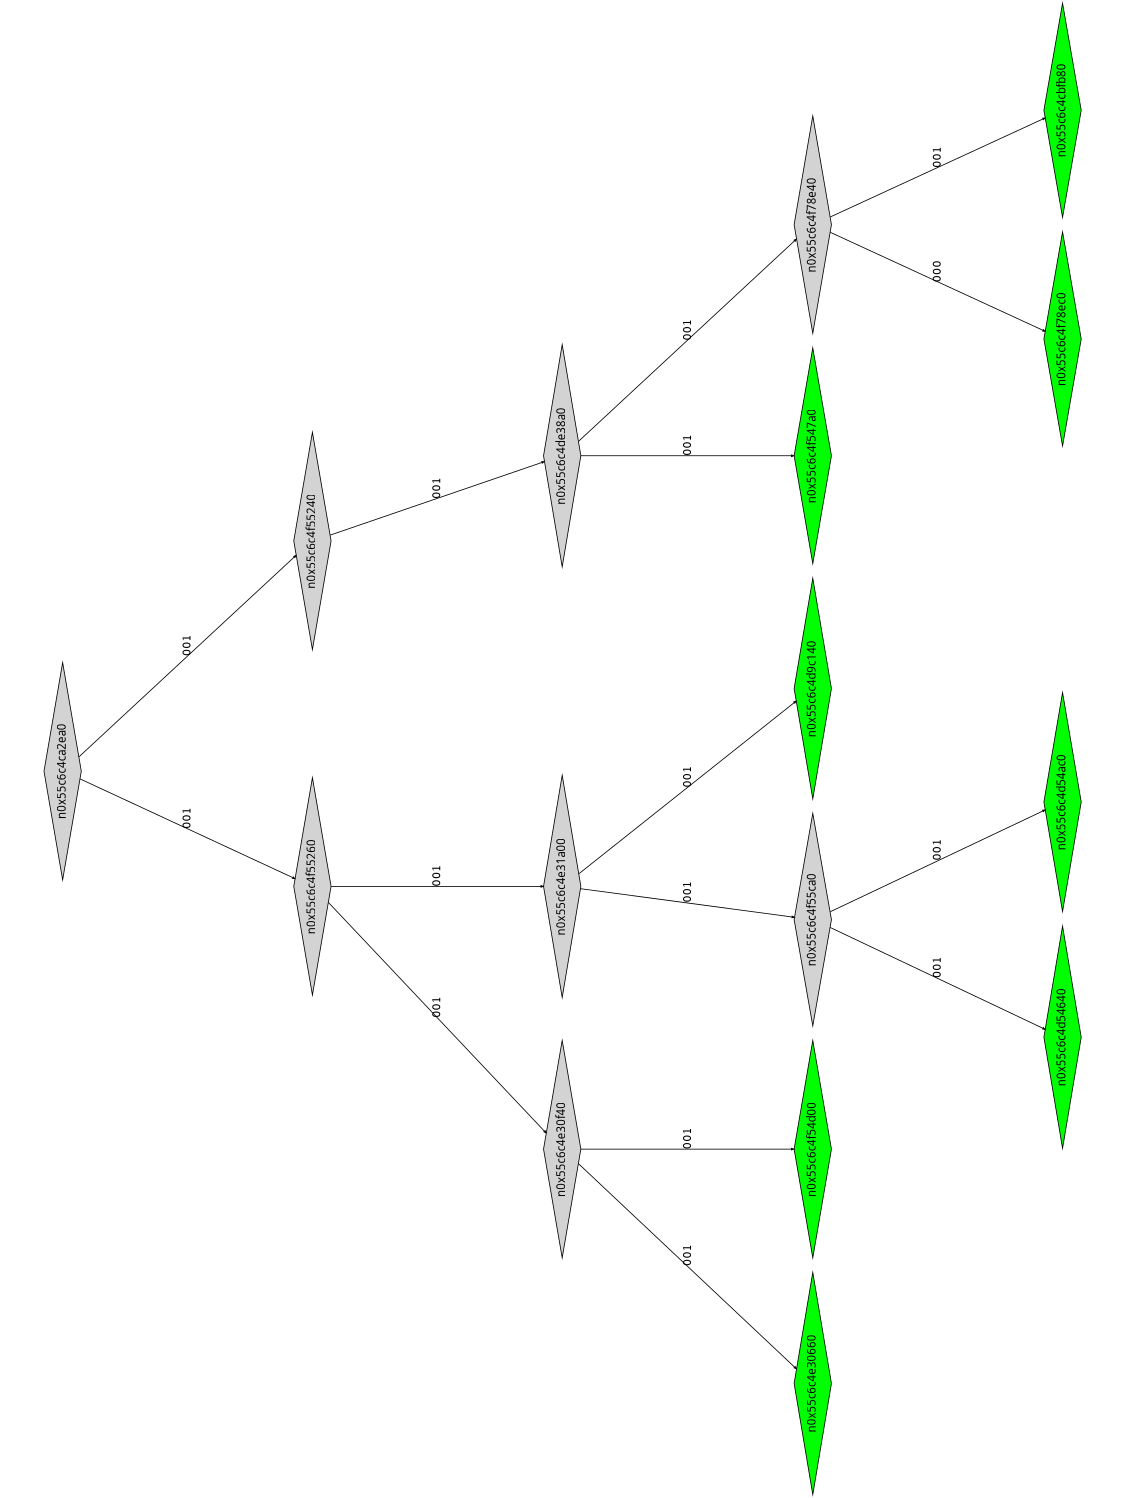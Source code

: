 digraph G {
	size="10,7.5";
	ratio=fill;
	rotate=90;
	center = "true";
	node [style="filled",width=.1,height=.1,fontname="Terminus"]
	edge [arrowsize=.3]
	n0x55c6c4ca2ea0 [shape=diamond];
	n0x55c6c4ca2ea0 -> n0x55c6c4f55260 [label=001];
	n0x55c6c4ca2ea0 -> n0x55c6c4f55240 [label=001];
	n0x55c6c4f55240 [shape=diamond];
	n0x55c6c4f55240 -> n0x55c6c4de38a0 [label=001];
	n0x55c6c4de38a0 [shape=diamond];
	n0x55c6c4de38a0 -> n0x55c6c4f547a0 [label=001];
	n0x55c6c4de38a0 -> n0x55c6c4f78e40 [label=001];
	n0x55c6c4f78e40 [shape=diamond];
	n0x55c6c4f78e40 -> n0x55c6c4f78ec0 [label=000];
	n0x55c6c4f78e40 -> n0x55c6c4cbfb80 [label=001];
	n0x55c6c4cbfb80 [shape=diamond,fillcolor=green];
	n0x55c6c4f78ec0 [shape=diamond,fillcolor=green];
	n0x55c6c4f547a0 [shape=diamond,fillcolor=green];
	n0x55c6c4f55260 [shape=diamond];
	n0x55c6c4f55260 -> n0x55c6c4e30f40 [label=001];
	n0x55c6c4f55260 -> n0x55c6c4e31a00 [label=001];
	n0x55c6c4e31a00 [shape=diamond];
	n0x55c6c4e31a00 -> n0x55c6c4f55ca0 [label=001];
	n0x55c6c4e31a00 -> n0x55c6c4d9c140 [label=001];
	n0x55c6c4d9c140 [shape=diamond,fillcolor=green];
	n0x55c6c4f55ca0 [shape=diamond];
	n0x55c6c4f55ca0 -> n0x55c6c4d54640 [label=001];
	n0x55c6c4f55ca0 -> n0x55c6c4d54ac0 [label=001];
	n0x55c6c4d54ac0 [shape=diamond,fillcolor=green];
	n0x55c6c4d54640 [shape=diamond,fillcolor=green];
	n0x55c6c4e30f40 [shape=diamond];
	n0x55c6c4e30f40 -> n0x55c6c4e30660 [label=001];
	n0x55c6c4e30f40 -> n0x55c6c4f54d00 [label=001];
	n0x55c6c4f54d00 [shape=diamond,fillcolor=green];
	n0x55c6c4e30660 [shape=diamond,fillcolor=green];
}

